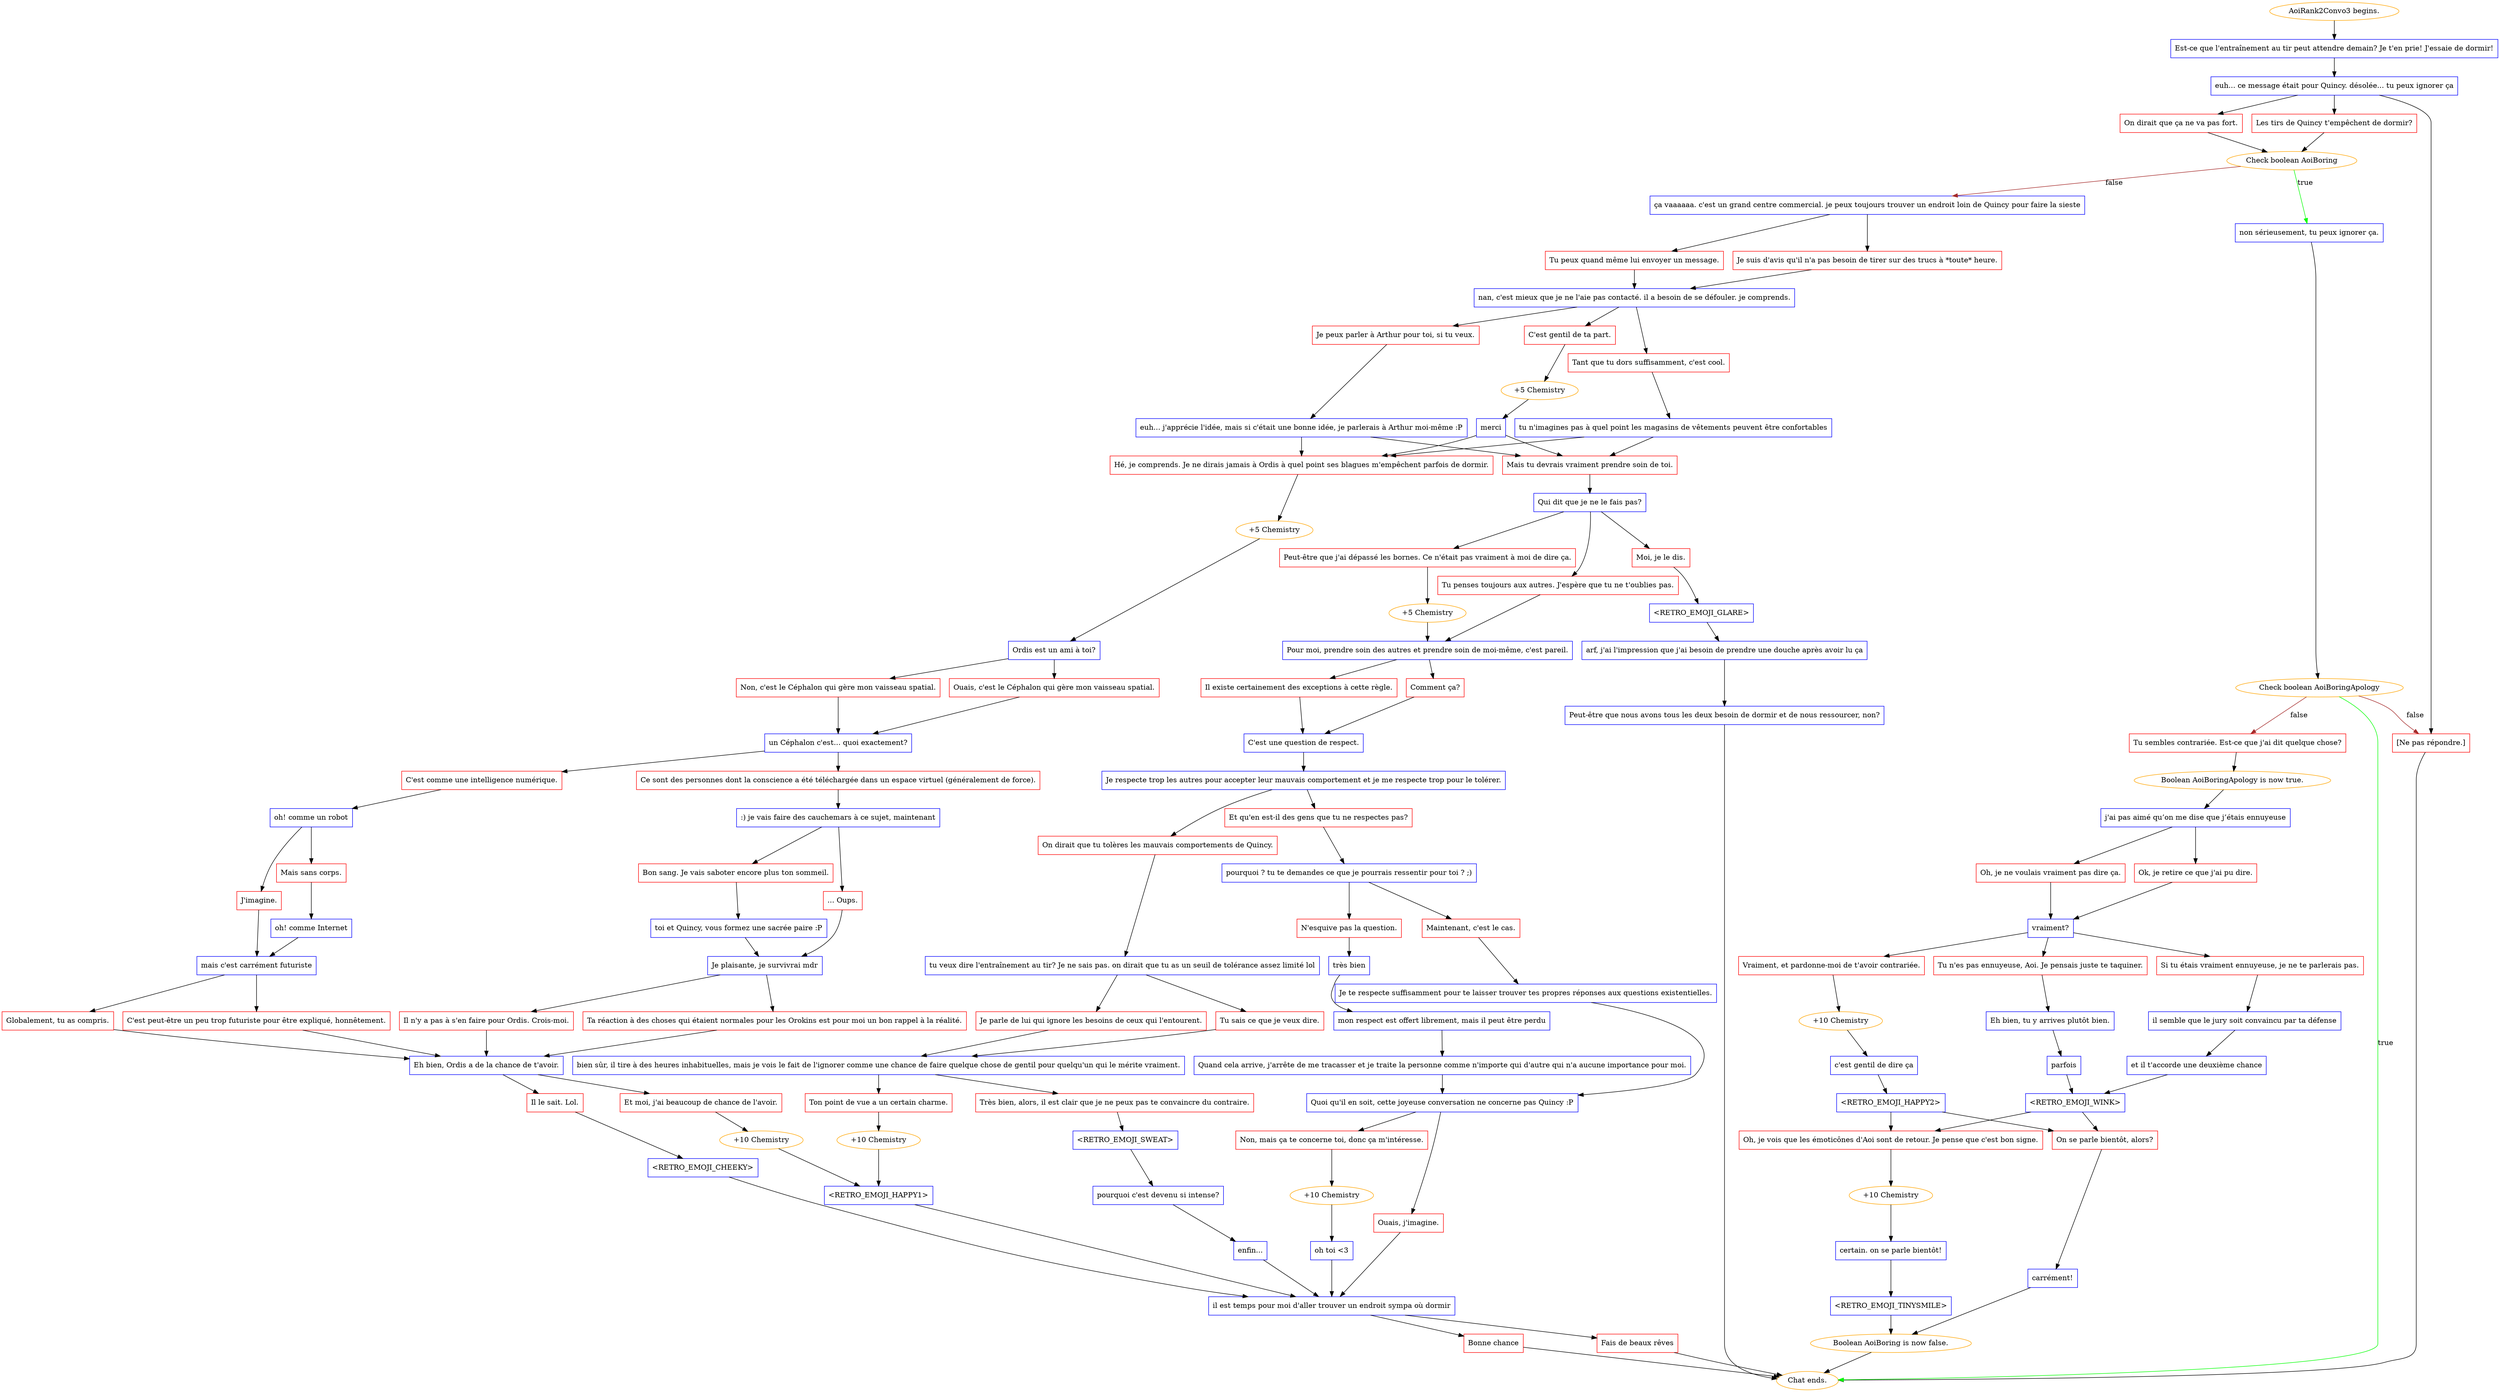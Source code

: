 digraph {
	"AoiRank2Convo3 begins." [color=orange];
		"AoiRank2Convo3 begins." -> j2426494703;
	j2426494703 [label="Est-ce que l'entraînement au tir peut attendre demain? Je t'en prie! J'essaie de dormir!",shape=box,color=blue];
		j2426494703 -> j3575458554;
	j3575458554 [label="euh... ce message était pour Quincy. désolée... tu peux ignorer ça",shape=box,color=blue];
		j3575458554 -> j678404384;
		j3575458554 -> j1298265589;
		j3575458554 -> j143549678;
	j678404384 [label="Les tirs de Quincy t'empêchent de dormir?",shape=box,color=red];
		j678404384 -> j984047784;
	j1298265589 [label="On dirait que ça ne va pas fort.",shape=box,color=red];
		j1298265589 -> j984047784;
	j143549678 [label="[Ne pas répondre.]",shape=box,color=red];
		j143549678 -> "Chat ends.";
	j984047784 [label="Check boolean AoiBoring",color=orange];
		j984047784 -> j1137165750 [label=true,color=green];
		j984047784 -> j3089706132 [label=false,color=brown];
	"Chat ends." [color=orange];
	j1137165750 [label="non sérieusement, tu peux ignorer ça.",shape=box,color=blue];
		j1137165750 -> j1748829211;
	j3089706132 [label="ça vaaaaaa. c'est un grand centre commercial. je peux toujours trouver un endroit loin de Quincy pour faire la sieste",shape=box,color=blue];
		j3089706132 -> j3659777059;
		j3089706132 -> j2633358354;
	j1748829211 [label="Check boolean AoiBoringApology",color=orange];
		j1748829211 -> "Chat ends." [label=true,color=green];
		j1748829211 -> j300109183 [label=false,color=brown];
		j1748829211 -> j143549678 [label=false,color=brown];
	j3659777059 [label="Je suis d'avis qu'il n'a pas besoin de tirer sur des trucs à *toute* heure.",shape=box,color=red];
		j3659777059 -> j783530551;
	j2633358354 [label="Tu peux quand même lui envoyer un message.",shape=box,color=red];
		j2633358354 -> j783530551;
	j300109183 [label="Tu sembles contrariée. Est-ce que j'ai dit quelque chose?",shape=box,color=red];
		j300109183 -> j849942031;
	j783530551 [label="nan, c'est mieux que je ne l'aie pas contacté. il a besoin de se défouler. je comprends.",shape=box,color=blue];
		j783530551 -> j1574389910;
		j783530551 -> j4018113550;
		j783530551 -> j2626145305;
	j849942031 [label="Boolean AoiBoringApology is now true.",color=orange];
		j849942031 -> j1151222900;
	j1574389910 [label="Je peux parler à Arthur pour toi, si tu veux.",shape=box,color=red];
		j1574389910 -> j3843582455;
	j4018113550 [label="C'est gentil de ta part.",shape=box,color=red];
		j4018113550 -> j1181631413;
	j2626145305 [label="Tant que tu dors suffisamment, c'est cool.",shape=box,color=red];
		j2626145305 -> j2827861371;
	j1151222900 [label="j'ai pas aimé qu’on me dise que j’étais ennuyeuse",shape=box,color=blue];
		j1151222900 -> j3069381037;
		j1151222900 -> j222318789;
	j3843582455 [label="euh... j'apprécie l'idée, mais si c'était une bonne idée, je parlerais à Arthur moi-même :P",shape=box,color=blue];
		j3843582455 -> j2699934322;
		j3843582455 -> j1761614000;
	j1181631413 [label="+5 Chemistry",color=orange];
		j1181631413 -> j2689257169;
	j2827861371 [label="tu n'imagines pas à quel point les magasins de vêtements peuvent être confortables",shape=box,color=blue];
		j2827861371 -> j2699934322;
		j2827861371 -> j1761614000;
	j3069381037 [label="Oh, je ne voulais vraiment pas dire ça.",shape=box,color=red];
		j3069381037 -> j703974591;
	j222318789 [label="Ok, je retire ce que j'ai pu dire.",shape=box,color=red];
		j222318789 -> j703974591;
	j2699934322 [label="Hé, je comprends. Je ne dirais jamais à Ordis à quel point ses blagues m'empêchent parfois de dormir.",shape=box,color=red];
		j2699934322 -> j1130976854;
	j1761614000 [label="Mais tu devrais vraiment prendre soin de toi.",shape=box,color=red];
		j1761614000 -> j2549173599;
	j2689257169 [label="merci",shape=box,color=blue];
		j2689257169 -> j2699934322;
		j2689257169 -> j1761614000;
	j703974591 [label="vraiment?",shape=box,color=blue];
		j703974591 -> j201343742;
		j703974591 -> j621098777;
		j703974591 -> j2889756307;
	j1130976854 [label="+5 Chemistry",color=orange];
		j1130976854 -> j1506696288;
	j2549173599 [label="Qui dit que je ne le fais pas?",shape=box,color=blue];
		j2549173599 -> j1355009212;
		j2549173599 -> j2496240859;
		j2549173599 -> j3733727956;
	j201343742 [label="Vraiment, et pardonne-moi de t'avoir contrariée.",shape=box,color=red];
		j201343742 -> j1126340470;
	j621098777 [label="Tu n'es pas ennuyeuse, Aoi. Je pensais juste te taquiner.",shape=box,color=red];
		j621098777 -> j3495714341;
	j2889756307 [label="Si tu étais vraiment ennuyeuse, je ne te parlerais pas.",shape=box,color=red];
		j2889756307 -> j1798845869;
	j1506696288 [label="Ordis est un ami à toi?",shape=box,color=blue];
		j1506696288 -> j418079527;
		j1506696288 -> j2220549503;
	j1355009212 [label="Tu penses toujours aux autres. J'espère que tu ne t'oublies pas.",shape=box,color=red];
		j1355009212 -> j636438893;
	j2496240859 [label="Peut-être que j'ai dépassé les bornes. Ce n'était pas vraiment à moi de dire ça.",shape=box,color=red];
		j2496240859 -> j2427056594;
	j3733727956 [label="Moi, je le dis.",shape=box,color=red];
		j3733727956 -> j3499046622;
	j1126340470 [label="+10 Chemistry",color=orange];
		j1126340470 -> j1090046160;
	j3495714341 [label="Eh bien, tu y arrives plutôt bien.",shape=box,color=blue];
		j3495714341 -> j2120300847;
	j1798845869 [label="il semble que le jury soit convaincu par ta défense",shape=box,color=blue];
		j1798845869 -> j2367992420;
	j418079527 [label="Ouais, c'est le Céphalon qui gère mon vaisseau spatial.",shape=box,color=red];
		j418079527 -> j811051313;
	j2220549503 [label="Non, c'est le Céphalon qui gère mon vaisseau spatial.",shape=box,color=red];
		j2220549503 -> j811051313;
	j636438893 [label="Pour moi, prendre soin des autres et prendre soin de moi-même, c'est pareil.",shape=box,color=blue];
		j636438893 -> j3526122195;
		j636438893 -> j986186179;
	j2427056594 [label="+5 Chemistry",color=orange];
		j2427056594 -> j636438893;
	j3499046622 [label="<RETRO_EMOJI_GLARE>",shape=box,color=blue];
		j3499046622 -> j2246949140;
	j1090046160 [label="c'est gentil de dire ça",shape=box,color=blue];
		j1090046160 -> j1995693646;
	j2120300847 [label="parfois",shape=box,color=blue];
		j2120300847 -> j3783714755;
	j2367992420 [label="et il t'accorde une deuxième chance",shape=box,color=blue];
		j2367992420 -> j3783714755;
	j811051313 [label="un Céphalon c'est... quoi exactement?",shape=box,color=blue];
		j811051313 -> j1285816661;
		j811051313 -> j2780041869;
	j3526122195 [label="Il existe certainement des exceptions à cette règle.",shape=box,color=red];
		j3526122195 -> j34660920;
	j986186179 [label="Comment ça?",shape=box,color=red];
		j986186179 -> j34660920;
	j2246949140 [label="arf, j'ai l'impression que j'ai besoin de prendre une douche après avoir lu ça",shape=box,color=blue];
		j2246949140 -> j1015455575;
	j1995693646 [label="<RETRO_EMOJI_HAPPY2>",shape=box,color=blue];
		j1995693646 -> j870205251;
		j1995693646 -> j3735187033;
	j3783714755 [label="<RETRO_EMOJI_WINK>",shape=box,color=blue];
		j3783714755 -> j870205251;
		j3783714755 -> j3735187033;
	j1285816661 [label="C'est comme une intelligence numérique.",shape=box,color=red];
		j1285816661 -> j508704729;
	j2780041869 [label="Ce sont des personnes dont la conscience a été téléchargée dans un espace virtuel (généralement de force).",shape=box,color=red];
		j2780041869 -> j1382326164;
	j34660920 [label="C'est une question de respect.",shape=box,color=blue];
		j34660920 -> j1815507110;
	j1015455575 [label="Peut-être que nous avons tous les deux besoin de dormir et de nous ressourcer, non?",shape=box,color=blue];
		j1015455575 -> "Chat ends.";
	j870205251 [label="On se parle bientôt, alors?",shape=box,color=red];
		j870205251 -> j2494123024;
	j3735187033 [label="Oh, je vois que les émoticônes d'Aoi sont de retour. Je pense que c'est bon signe.",shape=box,color=red];
		j3735187033 -> j2741579190;
	j508704729 [label="oh! comme un robot",shape=box,color=blue];
		j508704729 -> j2739308684;
		j508704729 -> j1802886213;
	j1382326164 [label=":) je vais faire des cauchemars à ce sujet, maintenant",shape=box,color=blue];
		j1382326164 -> j1872010657;
		j1382326164 -> j1194506234;
	j1815507110 [label="Je respecte trop les autres pour accepter leur mauvais comportement et je me respecte trop pour le tolérer.",shape=box,color=blue];
		j1815507110 -> j2623432491;
		j1815507110 -> j3887429369;
	j2494123024 [label="carrément!",shape=box,color=blue];
		j2494123024 -> j2581611291;
	j2741579190 [label="+10 Chemistry",color=orange];
		j2741579190 -> j1281912817;
	j2739308684 [label="J'imagine.",shape=box,color=red];
		j2739308684 -> j1986008115;
	j1802886213 [label="Mais sans corps.",shape=box,color=red];
		j1802886213 -> j262803463;
	j1872010657 [label="Bon sang. Je vais saboter encore plus ton sommeil.",shape=box,color=red];
		j1872010657 -> j3177412506;
	j1194506234 [label="... Oups.",shape=box,color=red];
		j1194506234 -> j2587417048;
	j2623432491 [label="Et qu'en est-il des gens que tu ne respectes pas?",shape=box,color=red];
		j2623432491 -> j252303628;
	j3887429369 [label="On dirait que tu tolères les mauvais comportements de Quincy.",shape=box,color=red];
		j3887429369 -> j2662199822;
	j2581611291 [label="Boolean AoiBoring is now false.",color=orange];
		j2581611291 -> "Chat ends.";
	j1281912817 [label="certain. on se parle bientôt!",shape=box,color=blue];
		j1281912817 -> j153386734;
	j1986008115 [label="mais c'est carrément futuriste",shape=box,color=blue];
		j1986008115 -> j2076826697;
		j1986008115 -> j345301999;
	j262803463 [label="oh! comme Internet",shape=box,color=blue];
		j262803463 -> j1986008115;
	j3177412506 [label="toi et Quincy, vous formez une sacrée paire :P",shape=box,color=blue];
		j3177412506 -> j2587417048;
	j2587417048 [label="Je plaisante, je survivrai mdr",shape=box,color=blue];
		j2587417048 -> j3409220829;
		j2587417048 -> j1354141239;
	j252303628 [label="pourquoi ? tu te demandes ce que je pourrais ressentir pour toi ? ;)",shape=box,color=blue];
		j252303628 -> j2303773776;
		j252303628 -> j198314620;
	j2662199822 [label="tu veux dire l'entraînement au tir? Je ne sais pas. on dirait que tu as un seuil de tolérance assez limité lol",shape=box,color=blue];
		j2662199822 -> j334837268;
		j2662199822 -> j1911570359;
	j153386734 [label="<RETRO_EMOJI_TINYSMILE>",shape=box,color=blue];
		j153386734 -> j2581611291;
	j2076826697 [label="Globalement, tu as compris.",shape=box,color=red];
		j2076826697 -> j3293554458;
	j345301999 [label="C'est peut-être un peu trop futuriste pour être expliqué, honnêtement.",shape=box,color=red];
		j345301999 -> j3293554458;
	j3409220829 [label="Il n'y a pas à s'en faire pour Ordis. Crois-moi.",shape=box,color=red];
		j3409220829 -> j3293554458;
	j1354141239 [label="Ta réaction à des choses qui étaient normales pour les Orokins est pour moi un bon rappel à la réalité.",shape=box,color=red];
		j1354141239 -> j3293554458;
	j2303773776 [label="Maintenant, c'est le cas.",shape=box,color=red];
		j2303773776 -> j3256019850;
	j198314620 [label="N'esquive pas la question.",shape=box,color=red];
		j198314620 -> j865321463;
	j334837268 [label="Tu sais ce que je veux dire.",shape=box,color=red];
		j334837268 -> j708395338;
	j1911570359 [label="Je parle de lui qui ignore les besoins de ceux qui l'entourent.",shape=box,color=red];
		j1911570359 -> j708395338;
	j3293554458 [label="Eh bien, Ordis a de la chance de t'avoir.",shape=box,color=blue];
		j3293554458 -> j3154082457;
		j3293554458 -> j586184941;
	j3256019850 [label="Je te respecte suffisamment pour te laisser trouver tes propres réponses aux questions existentielles.",shape=box,color=blue];
		j3256019850 -> j1305272499;
	j865321463 [label="très bien",shape=box,color=blue];
		j865321463 -> j3287722485;
	j708395338 [label="bien sûr, il tire à des heures inhabituelles, mais je vois le fait de l'ignorer comme une chance de faire quelque chose de gentil pour quelqu'un qui le mérite vraiment.",shape=box,color=blue];
		j708395338 -> j3683382386;
		j708395338 -> j1047748443;
	j3154082457 [label="Il le sait. Lol.",shape=box,color=red];
		j3154082457 -> j723118444;
	j586184941 [label="Et moi, j'ai beaucoup de chance de l'avoir.",shape=box,color=red];
		j586184941 -> j918889121;
	j1305272499 [label="Quoi qu'il en soit, cette joyeuse conversation ne concerne pas Quincy :P",shape=box,color=blue];
		j1305272499 -> j2259932447;
		j1305272499 -> j396246388;
	j3287722485 [label="mon respect est offert librement, mais il peut être perdu",shape=box,color=blue];
		j3287722485 -> j2921985877;
	j3683382386 [label="Très bien, alors, il est clair que je ne peux pas te convaincre du contraire.",shape=box,color=red];
		j3683382386 -> j2698267880;
	j1047748443 [label="Ton point de vue a un certain charme.",shape=box,color=red];
		j1047748443 -> j1571915497;
	j723118444 [label="<RETRO_EMOJI_CHEEKY>",shape=box,color=blue];
		j723118444 -> j2628216077;
	j918889121 [label="+10 Chemistry",color=orange];
		j918889121 -> j2846905055;
	j2259932447 [label="Non, mais ça te concerne toi, donc ça m'intéresse.",shape=box,color=red];
		j2259932447 -> j2031229030;
	j396246388 [label="Ouais, j'imagine.",shape=box,color=red];
		j396246388 -> j2628216077;
	j2921985877 [label="Quand cela arrive, j'arrête de me tracasser et je traite la personne comme n'importe qui d'autre qui n'a aucune importance pour moi.",shape=box,color=blue];
		j2921985877 -> j1305272499;
	j2698267880 [label="<RETRO_EMOJI_SWEAT>",shape=box,color=blue];
		j2698267880 -> j1418928723;
	j1571915497 [label="+10 Chemistry",color=orange];
		j1571915497 -> j2846905055;
	j2628216077 [label="il est temps pour moi d'aller trouver un endroit sympa où dormir",shape=box,color=blue];
		j2628216077 -> j1281628705;
		j2628216077 -> j1428442711;
	j2846905055 [label="<RETRO_EMOJI_HAPPY1>",shape=box,color=blue];
		j2846905055 -> j2628216077;
	j2031229030 [label="+10 Chemistry",color=orange];
		j2031229030 -> j3230084865;
	j1418928723 [label="pourquoi c'est devenu si intense?",shape=box,color=blue];
		j1418928723 -> j171094472;
	j1281628705 [label="Bonne chance",shape=box,color=red];
		j1281628705 -> "Chat ends.";
	j1428442711 [label="Fais de beaux rêves",shape=box,color=red];
		j1428442711 -> "Chat ends.";
	j3230084865 [label="oh toi <3",shape=box,color=blue];
		j3230084865 -> j2628216077;
	j171094472 [label="enfin...",shape=box,color=blue];
		j171094472 -> j2628216077;
}